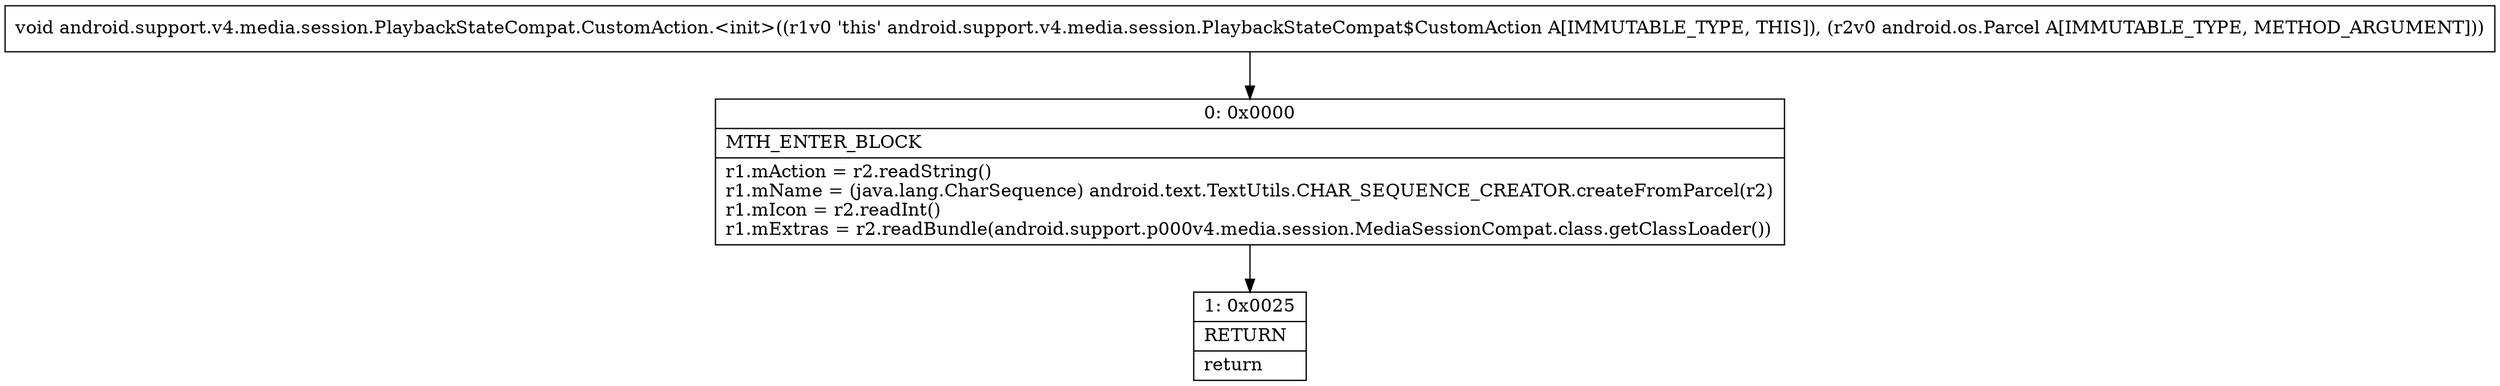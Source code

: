 digraph "CFG forandroid.support.v4.media.session.PlaybackStateCompat.CustomAction.\<init\>(Landroid\/os\/Parcel;)V" {
Node_0 [shape=record,label="{0\:\ 0x0000|MTH_ENTER_BLOCK\l|r1.mAction = r2.readString()\lr1.mName = (java.lang.CharSequence) android.text.TextUtils.CHAR_SEQUENCE_CREATOR.createFromParcel(r2)\lr1.mIcon = r2.readInt()\lr1.mExtras = r2.readBundle(android.support.p000v4.media.session.MediaSessionCompat.class.getClassLoader())\l}"];
Node_1 [shape=record,label="{1\:\ 0x0025|RETURN\l|return\l}"];
MethodNode[shape=record,label="{void android.support.v4.media.session.PlaybackStateCompat.CustomAction.\<init\>((r1v0 'this' android.support.v4.media.session.PlaybackStateCompat$CustomAction A[IMMUTABLE_TYPE, THIS]), (r2v0 android.os.Parcel A[IMMUTABLE_TYPE, METHOD_ARGUMENT])) }"];
MethodNode -> Node_0;
Node_0 -> Node_1;
}

